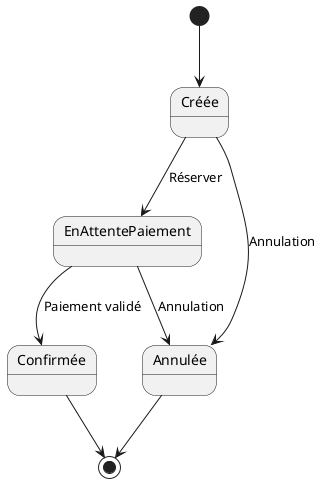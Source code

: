 @startuml
[*] --> Créée

Créée --> EnAttentePaiement : Réserver
EnAttentePaiement --> Confirmée : Paiement validé
EnAttentePaiement --> Annulée : Annulation
Créée --> Annulée : Annulation

Confirmée --> [*]
Annulée --> [*]

@enduml
